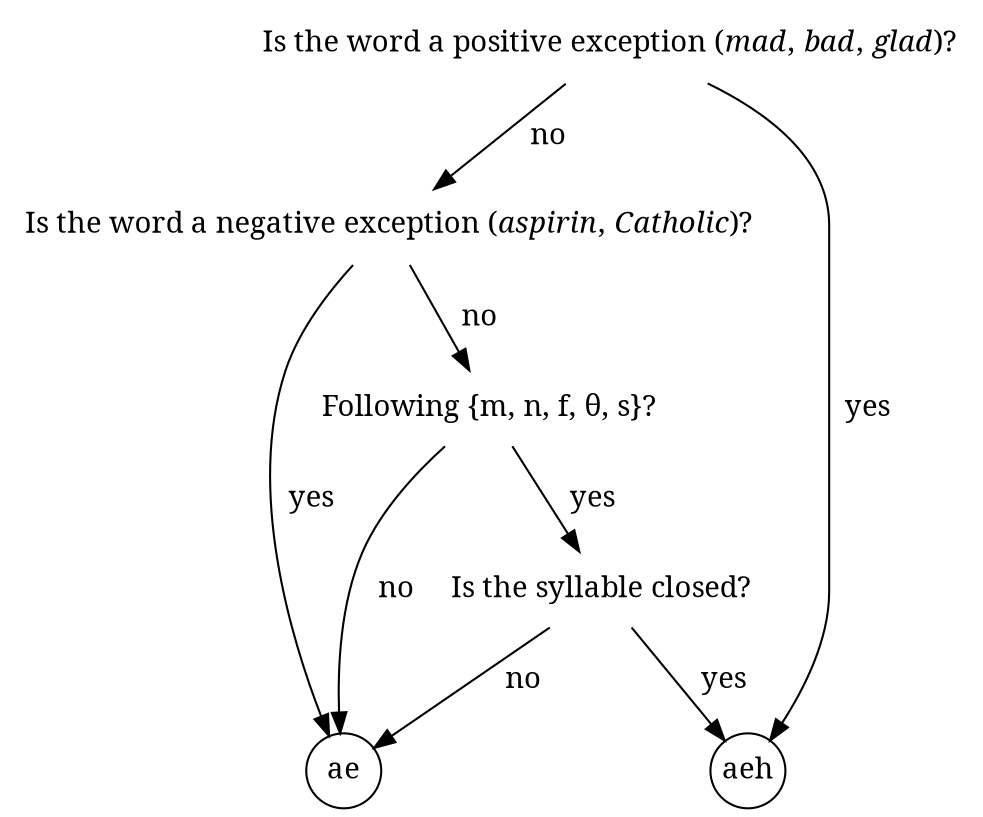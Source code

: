 // to compile me, try:
//      dot -Ttiff:cairo:quartz -o coding.tiff coding.gv
//
// or similar for non-TIFF outputs

digraph coding {
    //splines=polyline;

    node [shape=plaintext fontname="serif"];
    edge [fontname="serif"];

    // vertices
    "posexcept?"     [label=<Is the word a positive exception (<i>mad</i>, <i>bad</i>, <i>glad</i>)?>];
    "negexcept?"     [label=<Is the word a negative exception (<i>aspirin</i>, <i>Catholic</i>)?>];
    "tenser?"        [label="Following {m, n, f, θ, s}?"];
    "closed?"        [label="Is the syllable closed?"];
    
    node [shape=circle fixedsize=true];
    "ae" [label="ae"];
    "aeh" [label="aeh"];

    // edges
    "posexcept?"    -> "aeh"               [label=<  yes>];
    "posexcept?"    -> "negexcept?"        [label=<  no>];

    "negexcept?"    -> "ae"                [label=<  yes>];
    "negexcept?"    -> "tenser?"           [label=<  no>];

    "tenser?"       -> "closed?"           [label=<  yes>];
    "tenser?"       -> "ae"                [label=<  no>];

    "closed?"       -> "aeh"               [label=<  yes>];
    "closed?"       -> "ae"                [label=<  no>];

}
